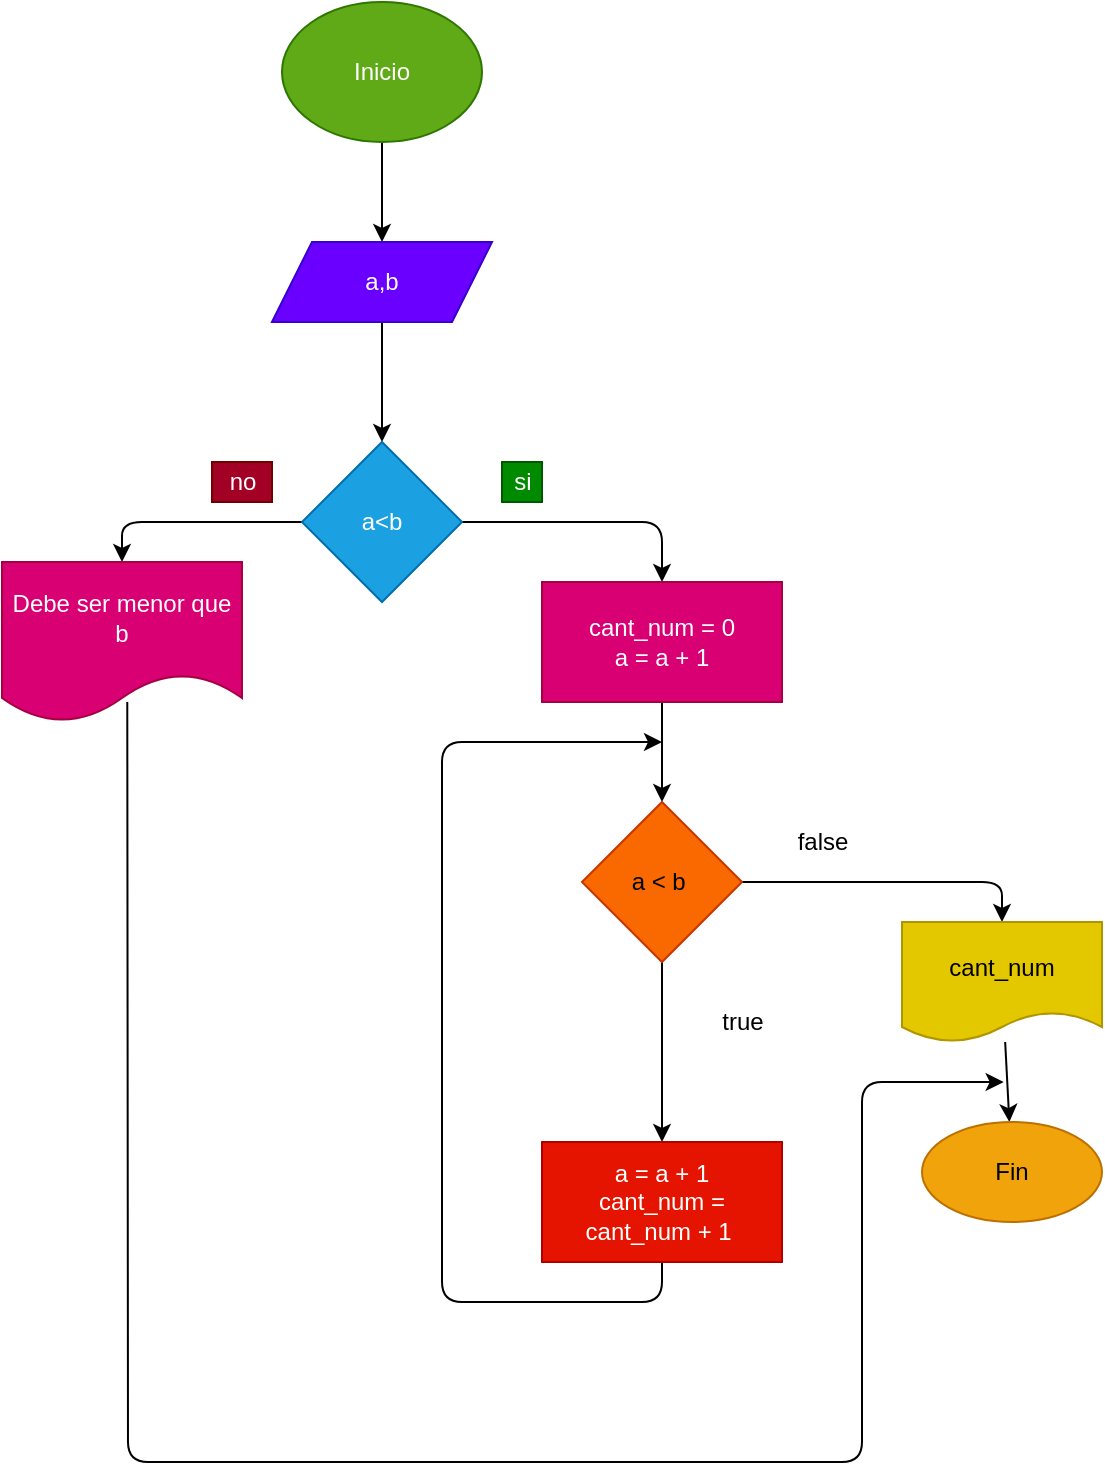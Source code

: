 <mxfile>
    <diagram id="qfQ6WBOy_RcjXac2qTQL" name="Página-1">
        <mxGraphModel dx="309" dy="409" grid="1" gridSize="10" guides="1" tooltips="1" connect="1" arrows="1" fold="1" page="1" pageScale="1" pageWidth="827" pageHeight="1169" math="0" shadow="0">
            <root>
                <mxCell id="0"/>
                <mxCell id="1" parent="0"/>
                <mxCell id="4" value="" style="edgeStyle=none;html=1;" parent="1" source="2" target="3" edge="1">
                    <mxGeometry relative="1" as="geometry"/>
                </mxCell>
                <mxCell id="2" value="Inicio" style="ellipse;whiteSpace=wrap;html=1;fillColor=#60a917;fontColor=#ffffff;strokeColor=#2D7600;" parent="1" vertex="1">
                    <mxGeometry x="160" width="100" height="70" as="geometry"/>
                </mxCell>
                <mxCell id="6" value="" style="edgeStyle=none;html=1;" parent="1" source="3" target="5" edge="1">
                    <mxGeometry relative="1" as="geometry"/>
                </mxCell>
                <mxCell id="3" value="a,b" style="shape=parallelogram;perimeter=parallelogramPerimeter;whiteSpace=wrap;html=1;fixedSize=1;fillColor=#6a00ff;fontColor=#ffffff;strokeColor=#3700CC;" parent="1" vertex="1">
                    <mxGeometry x="155" y="120" width="110" height="40" as="geometry"/>
                </mxCell>
                <mxCell id="8" value="" style="edgeStyle=none;html=1;" parent="1" source="5" target="7" edge="1">
                    <mxGeometry relative="1" as="geometry">
                        <Array as="points">
                            <mxPoint x="350" y="260"/>
                        </Array>
                    </mxGeometry>
                </mxCell>
                <mxCell id="11" value="" style="edgeStyle=none;html=1;" parent="1" source="5" target="10" edge="1">
                    <mxGeometry relative="1" as="geometry">
                        <Array as="points">
                            <mxPoint x="80" y="260"/>
                        </Array>
                    </mxGeometry>
                </mxCell>
                <mxCell id="5" value="a&amp;lt;b" style="rhombus;whiteSpace=wrap;html=1;fillColor=#1ba1e2;fontColor=#ffffff;strokeColor=#006EAF;" parent="1" vertex="1">
                    <mxGeometry x="170" y="220" width="80" height="80" as="geometry"/>
                </mxCell>
                <mxCell id="9" style="edgeStyle=none;html=1;" parent="1" source="7" edge="1">
                    <mxGeometry relative="1" as="geometry">
                        <mxPoint x="350" y="300" as="targetPoint"/>
                    </mxGeometry>
                </mxCell>
                <mxCell id="15" value="" style="edgeStyle=none;html=1;" parent="1" source="7" target="14" edge="1">
                    <mxGeometry relative="1" as="geometry"/>
                </mxCell>
                <mxCell id="7" value="cant_num = 0&lt;br&gt;a = a + 1" style="whiteSpace=wrap;html=1;fillColor=#d80073;fontColor=#ffffff;strokeColor=#A50040;" parent="1" vertex="1">
                    <mxGeometry x="290" y="290" width="120" height="60" as="geometry"/>
                </mxCell>
                <mxCell id="23" style="edgeStyle=none;html=1;exitX=0.522;exitY=0.875;exitDx=0;exitDy=0;exitPerimeter=0;" parent="1" source="10" edge="1">
                    <mxGeometry relative="1" as="geometry">
                        <mxPoint x="520.833" y="540" as="targetPoint"/>
                        <Array as="points">
                            <mxPoint x="83" y="730"/>
                            <mxPoint x="450" y="730"/>
                            <mxPoint x="450" y="540"/>
                        </Array>
                    </mxGeometry>
                </mxCell>
                <mxCell id="10" value="Debe ser menor que b" style="shape=document;whiteSpace=wrap;html=1;boundedLbl=1;fillColor=#d80073;fontColor=#ffffff;strokeColor=#A50040;" parent="1" vertex="1">
                    <mxGeometry x="20" y="280" width="120" height="80" as="geometry"/>
                </mxCell>
                <mxCell id="12" value="no" style="text;html=1;align=center;verticalAlign=middle;resizable=0;points=[];autosize=1;strokeColor=#6F0000;fillColor=#a20025;fontColor=#ffffff;" parent="1" vertex="1">
                    <mxGeometry x="125" y="230" width="30" height="20" as="geometry"/>
                </mxCell>
                <mxCell id="13" value="si" style="text;html=1;align=center;verticalAlign=middle;resizable=0;points=[];autosize=1;strokeColor=#005700;fillColor=#008a00;fontColor=#ffffff;" parent="1" vertex="1">
                    <mxGeometry x="270" y="230" width="20" height="20" as="geometry"/>
                </mxCell>
                <mxCell id="17" value="" style="edgeStyle=none;html=1;" parent="1" source="14" target="16" edge="1">
                    <mxGeometry relative="1" as="geometry"/>
                </mxCell>
                <mxCell id="19" value="" style="edgeStyle=none;html=1;entryX=0.5;entryY=0;entryDx=0;entryDy=0;" parent="1" source="14" target="18" edge="1">
                    <mxGeometry relative="1" as="geometry">
                        <mxPoint x="520" y="450" as="targetPoint"/>
                        <Array as="points">
                            <mxPoint x="520" y="440"/>
                        </Array>
                    </mxGeometry>
                </mxCell>
                <mxCell id="14" value="a &amp;lt; b&amp;nbsp;" style="rhombus;whiteSpace=wrap;html=1;fillColor=#fa6800;fontColor=#000000;strokeColor=#C73500;" parent="1" vertex="1">
                    <mxGeometry x="310" y="400" width="80" height="80" as="geometry"/>
                </mxCell>
                <mxCell id="22" style="edgeStyle=none;html=1;exitX=0.5;exitY=1;exitDx=0;exitDy=0;" parent="1" source="16" edge="1">
                    <mxGeometry relative="1" as="geometry">
                        <mxPoint x="350" y="370" as="targetPoint"/>
                        <Array as="points">
                            <mxPoint x="350" y="650"/>
                            <mxPoint x="240" y="650"/>
                            <mxPoint x="240" y="370"/>
                        </Array>
                    </mxGeometry>
                </mxCell>
                <mxCell id="16" value="a = a + 1&lt;br&gt;cant_num = cant_num + 1&amp;nbsp;" style="whiteSpace=wrap;html=1;fillColor=#e51400;fontColor=#ffffff;strokeColor=#B20000;" parent="1" vertex="1">
                    <mxGeometry x="290" y="570" width="120" height="60" as="geometry"/>
                </mxCell>
                <mxCell id="21" value="" style="edgeStyle=none;html=1;" parent="1" source="18" target="20" edge="1">
                    <mxGeometry relative="1" as="geometry"/>
                </mxCell>
                <mxCell id="18" value="cant_num" style="shape=document;whiteSpace=wrap;html=1;boundedLbl=1;size=0.25;fillColor=#e3c800;fontColor=#000000;strokeColor=#B09500;" parent="1" vertex="1">
                    <mxGeometry x="470" y="460" width="100" height="60" as="geometry"/>
                </mxCell>
                <mxCell id="20" value="Fin" style="ellipse;whiteSpace=wrap;html=1;fillColor=#f0a30a;fontColor=#000000;strokeColor=#BD7000;" parent="1" vertex="1">
                    <mxGeometry x="480" y="560" width="90" height="50" as="geometry"/>
                </mxCell>
                <mxCell id="24" value="true" style="text;html=1;align=center;verticalAlign=middle;resizable=0;points=[];autosize=1;strokeColor=none;fillColor=none;" parent="1" vertex="1">
                    <mxGeometry x="370" y="500" width="40" height="20" as="geometry"/>
                </mxCell>
                <mxCell id="25" value="false" style="text;html=1;align=center;verticalAlign=middle;resizable=0;points=[];autosize=1;strokeColor=none;fillColor=none;" parent="1" vertex="1">
                    <mxGeometry x="410" y="410" width="40" height="20" as="geometry"/>
                </mxCell>
            </root>
        </mxGraphModel>
    </diagram>
</mxfile>